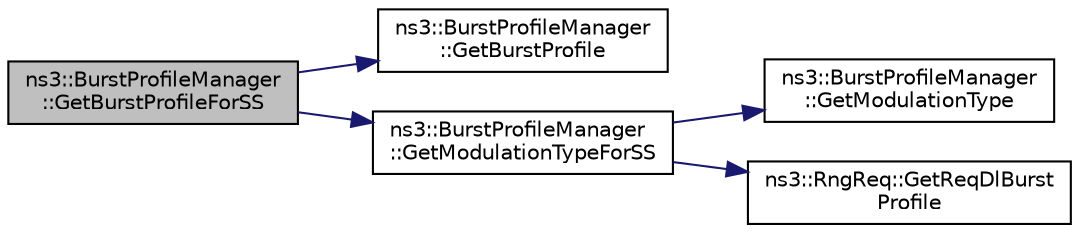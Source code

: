digraph "ns3::BurstProfileManager::GetBurstProfileForSS"
{
 // LATEX_PDF_SIZE
  edge [fontname="Helvetica",fontsize="10",labelfontname="Helvetica",labelfontsize="10"];
  node [fontname="Helvetica",fontsize="10",shape=record];
  rankdir="LR";
  Node1 [label="ns3::BurstProfileManager\l::GetBurstProfileForSS",height=0.2,width=0.4,color="black", fillcolor="grey75", style="filled", fontcolor="black",tooltip="Get burst profile for SS."];
  Node1 -> Node2 [color="midnightblue",fontsize="10",style="solid",fontname="Helvetica"];
  Node2 [label="ns3::BurstProfileManager\l::GetBurstProfile",height=0.2,width=0.4,color="black", fillcolor="white", style="filled",URL="$classns3_1_1_burst_profile_manager.html#a75b3219b6010e582531cf3296dc0b3d6",tooltip="returns the burst profile"];
  Node1 -> Node3 [color="midnightblue",fontsize="10",style="solid",fontname="Helvetica"];
  Node3 [label="ns3::BurstProfileManager\l::GetModulationTypeForSS",height=0.2,width=0.4,color="black", fillcolor="white", style="filled",URL="$classns3_1_1_burst_profile_manager.html#ab0febc21406f71fea501528cc0ffdef9",tooltip="Get module ation type for SS."];
  Node3 -> Node4 [color="midnightblue",fontsize="10",style="solid",fontname="Helvetica"];
  Node4 [label="ns3::BurstProfileManager\l::GetModulationType",height=0.2,width=0.4,color="black", fillcolor="white", style="filled",URL="$classns3_1_1_burst_profile_manager.html#ae46ce324953f7c73e25a72be462b873f",tooltip="returns the modulation type of a given iuc"];
  Node3 -> Node5 [color="midnightblue",fontsize="10",style="solid",fontname="Helvetica"];
  Node5 [label="ns3::RngReq::GetReqDlBurst\lProfile",height=0.2,width=0.4,color="black", fillcolor="white", style="filled",URL="$classns3_1_1_rng_req.html#a49c516812beec383d4ca41e4b56d3bdd",tooltip="Get request DL burst profile field."];
}
